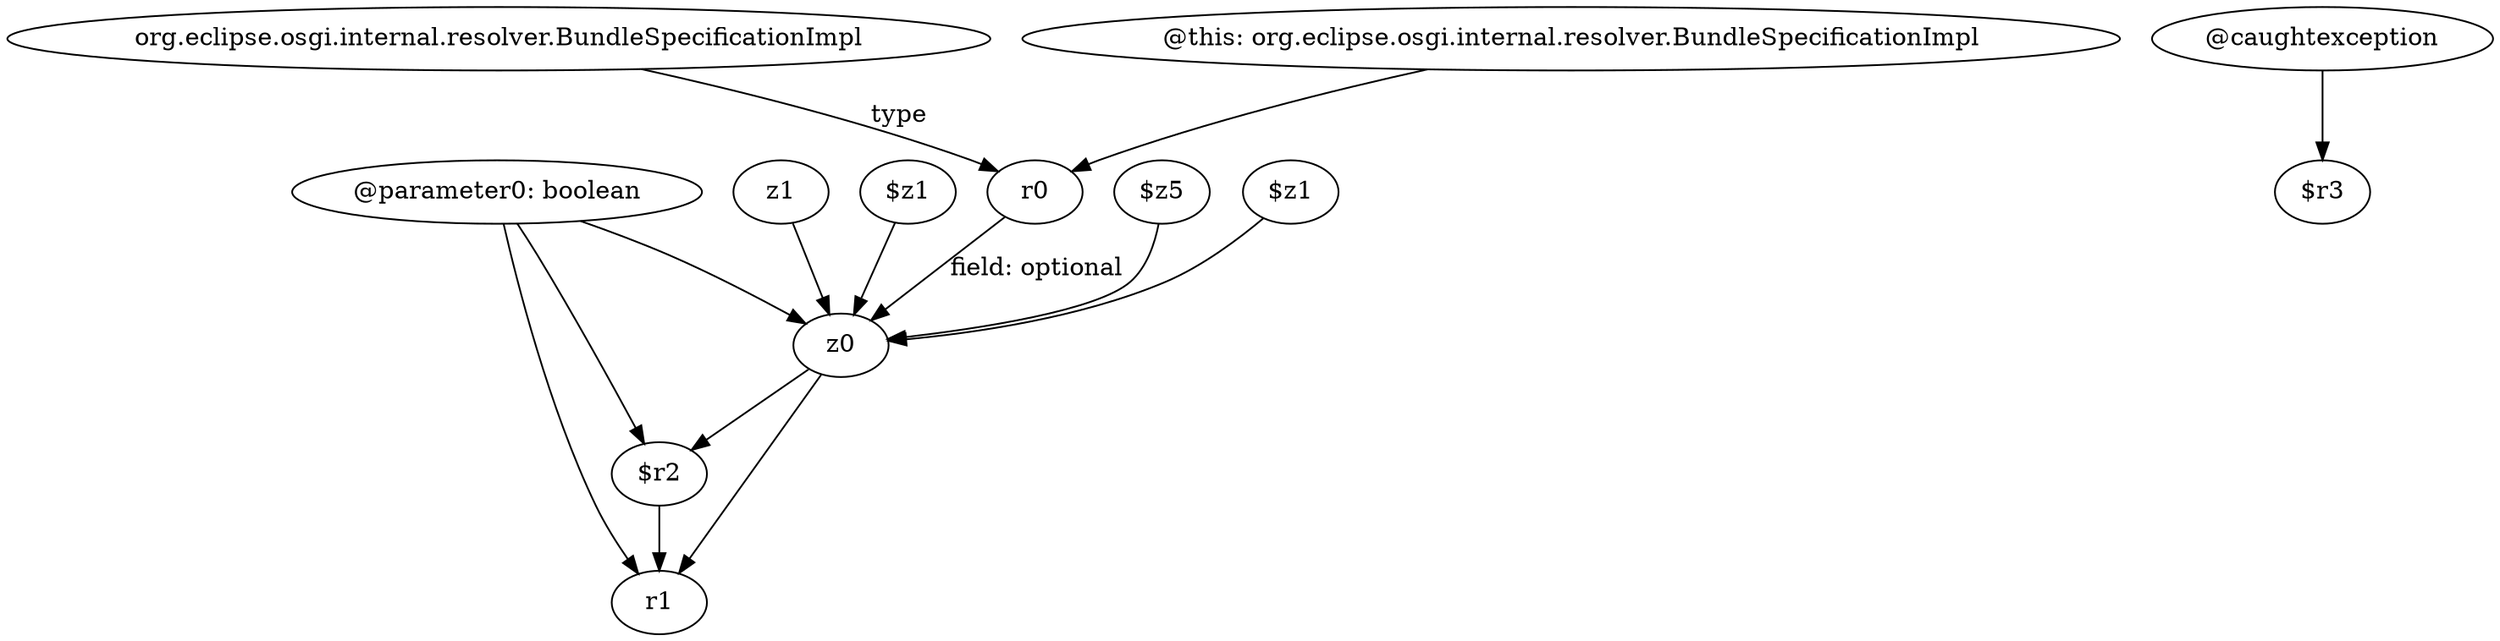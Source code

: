 digraph g {
0[label="$z1"]
1[label="z0"]
0->1[label=""]
2[label="z1"]
2->1[label=""]
3[label="$z1"]
3->1[label=""]
4[label="@parameter0: boolean"]
4->1[label=""]
5[label="org.eclipse.osgi.internal.resolver.BundleSpecificationImpl"]
6[label="r0"]
5->6[label="type"]
7[label="$r2"]
8[label="r1"]
7->8[label=""]
4->7[label=""]
6->1[label="field: optional"]
4->8[label=""]
9[label="@caughtexception"]
10[label="$r3"]
9->10[label=""]
1->7[label=""]
11[label="$z5"]
11->1[label=""]
1->8[label=""]
12[label="@this: org.eclipse.osgi.internal.resolver.BundleSpecificationImpl"]
12->6[label=""]
}
